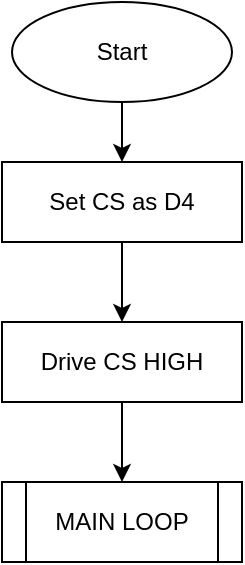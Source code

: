 <mxfile version="24.1.0" type="device">
  <diagram name="Page-1" id="RpcYlBoQHnMd1Clznicj">
    <mxGraphModel dx="792" dy="827" grid="1" gridSize="10" guides="1" tooltips="1" connect="1" arrows="1" fold="1" page="1" pageScale="1" pageWidth="827" pageHeight="1169" math="0" shadow="0">
      <root>
        <mxCell id="0" />
        <mxCell id="1" parent="0" />
        <mxCell id="e1kQzvNurA2QuKDY8Zan-12" style="edgeStyle=orthogonalEdgeStyle;rounded=0;orthogonalLoop=1;jettySize=auto;html=1;exitX=0.5;exitY=1;exitDx=0;exitDy=0;entryX=0.5;entryY=0;entryDx=0;entryDy=0;" edge="1" parent="1" source="e1kQzvNurA2QuKDY8Zan-1" target="e1kQzvNurA2QuKDY8Zan-9">
          <mxGeometry relative="1" as="geometry" />
        </mxCell>
        <mxCell id="e1kQzvNurA2QuKDY8Zan-1" value="Start" style="ellipse;whiteSpace=wrap;html=1;" vertex="1" parent="1">
          <mxGeometry x="240" y="40" width="110" height="50" as="geometry" />
        </mxCell>
        <mxCell id="e1kQzvNurA2QuKDY8Zan-13" style="edgeStyle=orthogonalEdgeStyle;rounded=0;orthogonalLoop=1;jettySize=auto;html=1;entryX=0.5;entryY=0;entryDx=0;entryDy=0;" edge="1" parent="1" source="e1kQzvNurA2QuKDY8Zan-9" target="e1kQzvNurA2QuKDY8Zan-10">
          <mxGeometry relative="1" as="geometry" />
        </mxCell>
        <mxCell id="e1kQzvNurA2QuKDY8Zan-9" value="Set CS as D4" style="rounded=0;whiteSpace=wrap;html=1;" vertex="1" parent="1">
          <mxGeometry x="235" y="120" width="120" height="40" as="geometry" />
        </mxCell>
        <mxCell id="e1kQzvNurA2QuKDY8Zan-14" style="edgeStyle=orthogonalEdgeStyle;rounded=0;orthogonalLoop=1;jettySize=auto;html=1;exitX=0.5;exitY=1;exitDx=0;exitDy=0;" edge="1" parent="1" source="e1kQzvNurA2QuKDY8Zan-10" target="e1kQzvNurA2QuKDY8Zan-11">
          <mxGeometry relative="1" as="geometry" />
        </mxCell>
        <mxCell id="e1kQzvNurA2QuKDY8Zan-10" value="Drive CS HIGH" style="rounded=0;whiteSpace=wrap;html=1;" vertex="1" parent="1">
          <mxGeometry x="235" y="200" width="120" height="40" as="geometry" />
        </mxCell>
        <mxCell id="e1kQzvNurA2QuKDY8Zan-11" value="MAIN LOOP" style="shape=process;whiteSpace=wrap;html=1;backgroundOutline=1;" vertex="1" parent="1">
          <mxGeometry x="235" y="280" width="120" height="40" as="geometry" />
        </mxCell>
      </root>
    </mxGraphModel>
  </diagram>
</mxfile>
